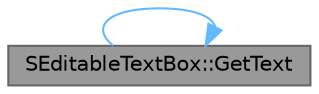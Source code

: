 digraph "SEditableTextBox::GetText"
{
 // INTERACTIVE_SVG=YES
 // LATEX_PDF_SIZE
  bgcolor="transparent";
  edge [fontname=Helvetica,fontsize=10,labelfontname=Helvetica,labelfontsize=10];
  node [fontname=Helvetica,fontsize=10,shape=box,height=0.2,width=0.4];
  rankdir="LR";
  Node1 [id="Node000001",label="SEditableTextBox::GetText",height=0.2,width=0.4,color="gray40", fillcolor="grey60", style="filled", fontcolor="black",tooltip="Returns the text string."];
  Node1 -> Node1 [id="edge1_Node000001_Node000001",color="steelblue1",style="solid",tooltip=" "];
}
